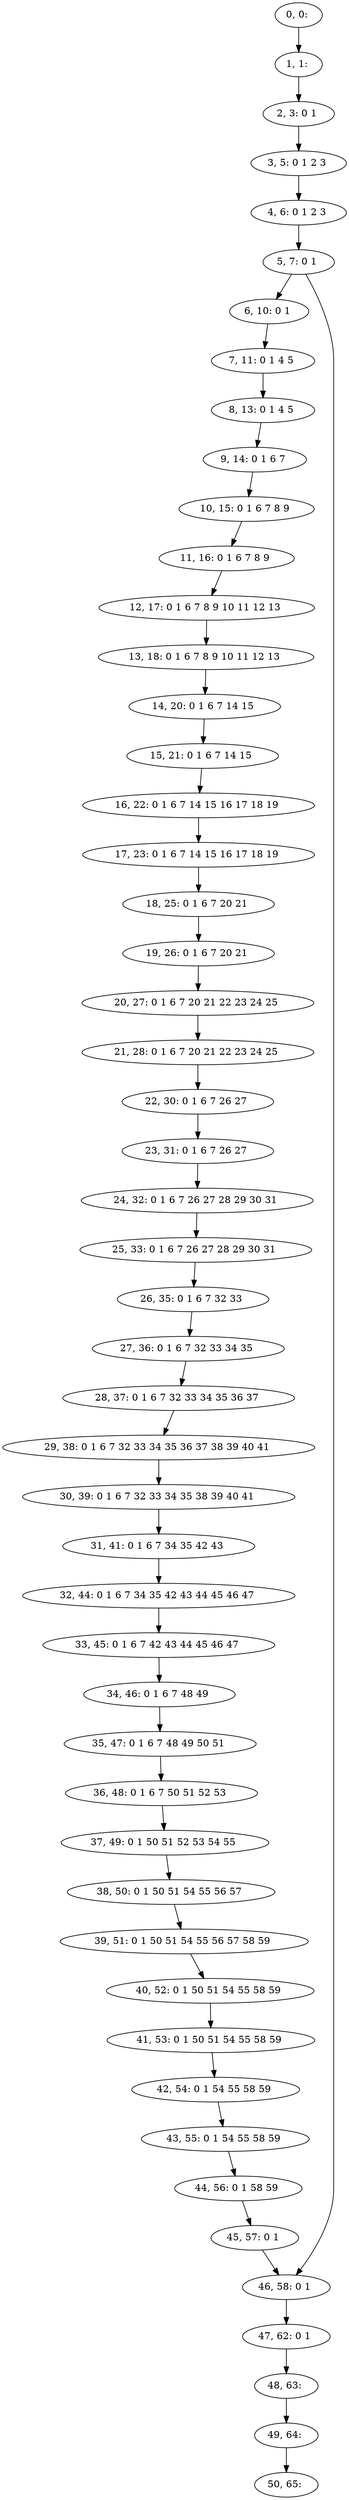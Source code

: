 digraph G {
0[label="0, 0: "];
1[label="1, 1: "];
2[label="2, 3: 0 1 "];
3[label="3, 5: 0 1 2 3 "];
4[label="4, 6: 0 1 2 3 "];
5[label="5, 7: 0 1 "];
6[label="6, 10: 0 1 "];
7[label="7, 11: 0 1 4 5 "];
8[label="8, 13: 0 1 4 5 "];
9[label="9, 14: 0 1 6 7 "];
10[label="10, 15: 0 1 6 7 8 9 "];
11[label="11, 16: 0 1 6 7 8 9 "];
12[label="12, 17: 0 1 6 7 8 9 10 11 12 13 "];
13[label="13, 18: 0 1 6 7 8 9 10 11 12 13 "];
14[label="14, 20: 0 1 6 7 14 15 "];
15[label="15, 21: 0 1 6 7 14 15 "];
16[label="16, 22: 0 1 6 7 14 15 16 17 18 19 "];
17[label="17, 23: 0 1 6 7 14 15 16 17 18 19 "];
18[label="18, 25: 0 1 6 7 20 21 "];
19[label="19, 26: 0 1 6 7 20 21 "];
20[label="20, 27: 0 1 6 7 20 21 22 23 24 25 "];
21[label="21, 28: 0 1 6 7 20 21 22 23 24 25 "];
22[label="22, 30: 0 1 6 7 26 27 "];
23[label="23, 31: 0 1 6 7 26 27 "];
24[label="24, 32: 0 1 6 7 26 27 28 29 30 31 "];
25[label="25, 33: 0 1 6 7 26 27 28 29 30 31 "];
26[label="26, 35: 0 1 6 7 32 33 "];
27[label="27, 36: 0 1 6 7 32 33 34 35 "];
28[label="28, 37: 0 1 6 7 32 33 34 35 36 37 "];
29[label="29, 38: 0 1 6 7 32 33 34 35 36 37 38 39 40 41 "];
30[label="30, 39: 0 1 6 7 32 33 34 35 38 39 40 41 "];
31[label="31, 41: 0 1 6 7 34 35 42 43 "];
32[label="32, 44: 0 1 6 7 34 35 42 43 44 45 46 47 "];
33[label="33, 45: 0 1 6 7 42 43 44 45 46 47 "];
34[label="34, 46: 0 1 6 7 48 49 "];
35[label="35, 47: 0 1 6 7 48 49 50 51 "];
36[label="36, 48: 0 1 6 7 50 51 52 53 "];
37[label="37, 49: 0 1 50 51 52 53 54 55 "];
38[label="38, 50: 0 1 50 51 54 55 56 57 "];
39[label="39, 51: 0 1 50 51 54 55 56 57 58 59 "];
40[label="40, 52: 0 1 50 51 54 55 58 59 "];
41[label="41, 53: 0 1 50 51 54 55 58 59 "];
42[label="42, 54: 0 1 54 55 58 59 "];
43[label="43, 55: 0 1 54 55 58 59 "];
44[label="44, 56: 0 1 58 59 "];
45[label="45, 57: 0 1 "];
46[label="46, 58: 0 1 "];
47[label="47, 62: 0 1 "];
48[label="48, 63: "];
49[label="49, 64: "];
50[label="50, 65: "];
0->1 ;
1->2 ;
2->3 ;
3->4 ;
4->5 ;
5->6 ;
5->46 ;
6->7 ;
7->8 ;
8->9 ;
9->10 ;
10->11 ;
11->12 ;
12->13 ;
13->14 ;
14->15 ;
15->16 ;
16->17 ;
17->18 ;
18->19 ;
19->20 ;
20->21 ;
21->22 ;
22->23 ;
23->24 ;
24->25 ;
25->26 ;
26->27 ;
27->28 ;
28->29 ;
29->30 ;
30->31 ;
31->32 ;
32->33 ;
33->34 ;
34->35 ;
35->36 ;
36->37 ;
37->38 ;
38->39 ;
39->40 ;
40->41 ;
41->42 ;
42->43 ;
43->44 ;
44->45 ;
45->46 ;
46->47 ;
47->48 ;
48->49 ;
49->50 ;
}
